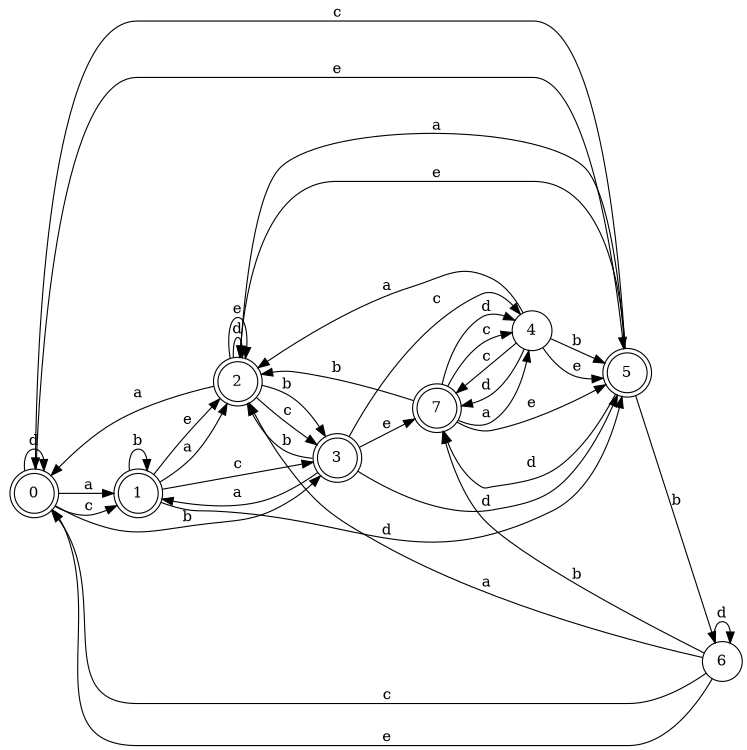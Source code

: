digraph n7_6 {
__start0 [label="" shape="none"];

rankdir=LR;
size="8,5";

s0 [style="rounded,filled", color="black", fillcolor="white" shape="doublecircle", label="0"];
s1 [style="rounded,filled", color="black", fillcolor="white" shape="doublecircle", label="1"];
s2 [style="rounded,filled", color="black", fillcolor="white" shape="doublecircle", label="2"];
s3 [style="rounded,filled", color="black", fillcolor="white" shape="doublecircle", label="3"];
s4 [style="filled", color="black", fillcolor="white" shape="circle", label="4"];
s5 [style="rounded,filled", color="black", fillcolor="white" shape="doublecircle", label="5"];
s6 [style="filled", color="black", fillcolor="white" shape="circle", label="6"];
s7 [style="rounded,filled", color="black", fillcolor="white" shape="doublecircle", label="7"];
s0 -> s1 [label="a"];
s0 -> s3 [label="b"];
s0 -> s1 [label="c"];
s0 -> s0 [label="d"];
s0 -> s5 [label="e"];
s1 -> s2 [label="a"];
s1 -> s1 [label="b"];
s1 -> s3 [label="c"];
s1 -> s5 [label="d"];
s1 -> s2 [label="e"];
s2 -> s0 [label="a"];
s2 -> s3 [label="b"];
s2 -> s3 [label="c"];
s2 -> s2 [label="d"];
s2 -> s2 [label="e"];
s3 -> s1 [label="a"];
s3 -> s2 [label="b"];
s3 -> s4 [label="c"];
s3 -> s5 [label="d"];
s3 -> s7 [label="e"];
s4 -> s2 [label="a"];
s4 -> s5 [label="b"];
s4 -> s7 [label="c"];
s4 -> s7 [label="d"];
s4 -> s5 [label="e"];
s5 -> s2 [label="a"];
s5 -> s6 [label="b"];
s5 -> s0 [label="c"];
s5 -> s7 [label="d"];
s5 -> s2 [label="e"];
s6 -> s2 [label="a"];
s6 -> s7 [label="b"];
s6 -> s0 [label="c"];
s6 -> s6 [label="d"];
s6 -> s0 [label="e"];
s7 -> s4 [label="a"];
s7 -> s2 [label="b"];
s7 -> s4 [label="c"];
s7 -> s4 [label="d"];
s7 -> s5 [label="e"];

}